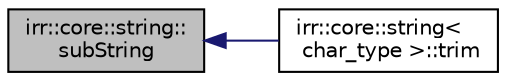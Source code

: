 digraph "irr::core::string::subString"
{
  edge [fontname="Helvetica",fontsize="10",labelfontname="Helvetica",labelfontsize="10"];
  node [fontname="Helvetica",fontsize="10",shape=record];
  rankdir="LR";
  Node1 [label="irr::core::string::\lsubString",height=0.2,width=0.4,color="black", fillcolor="grey75", style="filled", fontcolor="black"];
  Node1 -> Node2 [dir="back",color="midnightblue",fontsize="10",style="solid"];
  Node2 [label="irr::core::string\<\l char_type \>::trim",height=0.2,width=0.4,color="black", fillcolor="white", style="filled",URL="$classirr_1_1core_1_1string.html#a59582a0bf52875f3bef44c0adc1b5ea3",tooltip="trims the string. "];
}
